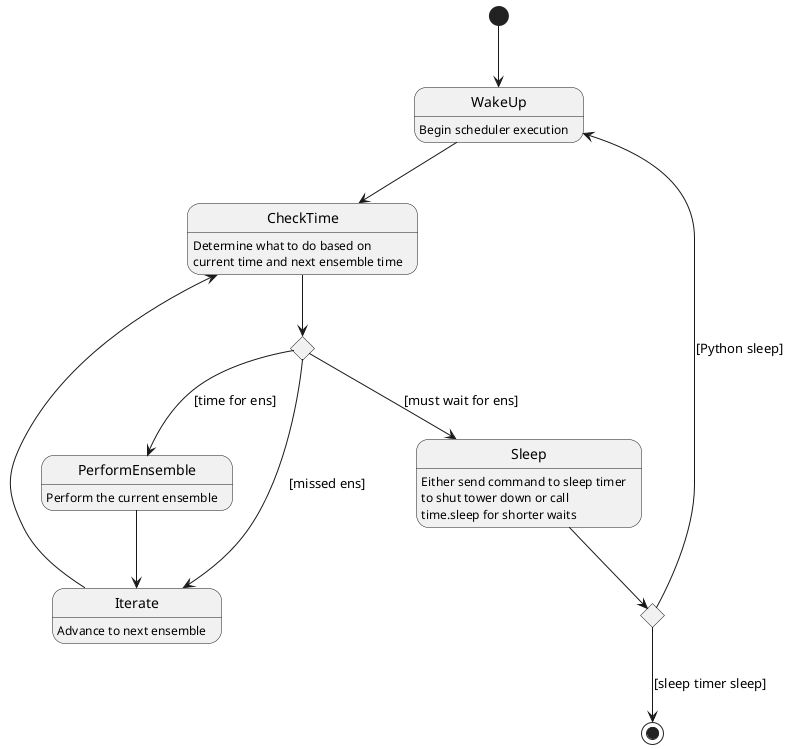 @startuml
hide empty description

WakeUp: Begin scheduler execution
CheckTime: Determine what to do based on
CheckTime: current time and next ensemble time
Iterate: Advance to next ensemble
PerformEnsemble: Perform the current ensemble
Sleep: Either send command to sleep timer
Sleep: to shut tower down or call
Sleep: time.sleep for shorter waits

[*] --> WakeUp
WakeUp--> CheckTime

state c1 <<choice>>
state c2 <<choice>>

CheckTime--> c1
c1--> Iterate : [missed ens]
c1--> PerformEnsemble : [time for ens]
c1--> Sleep : [must wait for ens]

Iterate--> CheckTime
PerformEnsemble--> Iterate
Sleep--> c2
c2--> WakeUp : [Python sleep]
c2--> [*] : [sleep timer sleep]
@enduml
